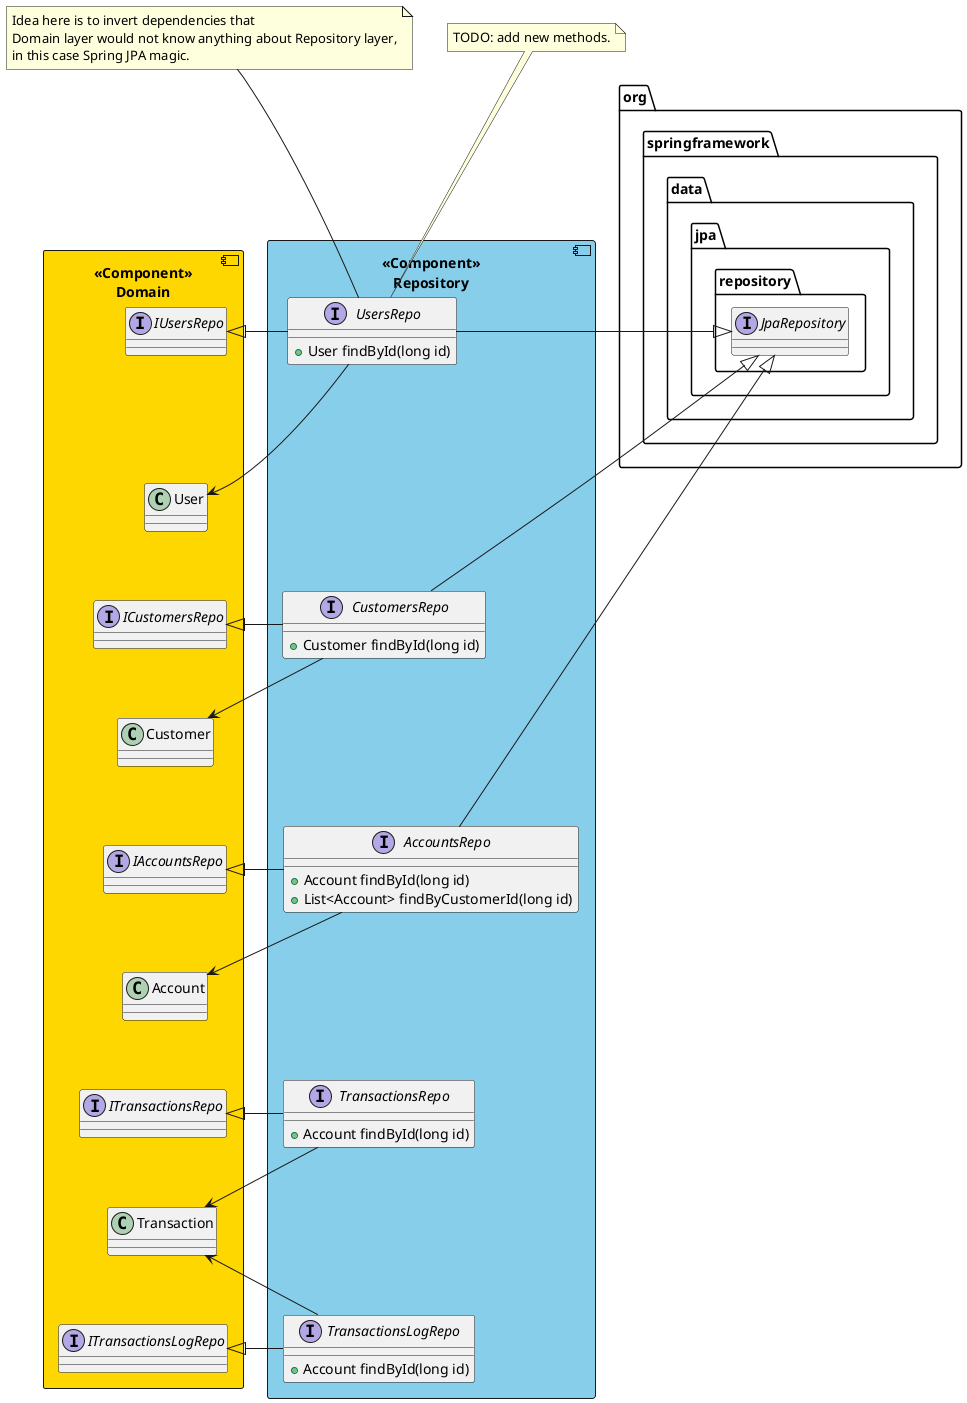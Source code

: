 @startuml ClassRepository

skinparam class {
    BackgroundColor<<Repository>> SkyBlue
    BorderColor<<Repository>> Navy
    BackgroundColor<<Access>> Snow
    BorderColor<<Access>> Plum
    BackgroundColor<<Integration>> SandyBrown
    BorderColor<<Integration>> Tomato
    BackgroundColor<<Domain>> Gold
    BorderColor<<Domain>> Red
}

component "<<Component>>\nRepository" as repository #SkyBlue {
    interface UsersRepo {
        + User findById(long id)
    }

    interface CustomersRepo {
        + Customer findById(long id)
    }

    interface AccountsRepo {
        + Account findById(long id)
        + List<Account> findByCustomerId(long id)
    }

    interface TransactionsRepo {
        + Account findById(long id)
    }

    interface TransactionsLogRepo {
        + Account findById(long id)
    }
}

component "<<Component>>\nDomain" as domain #Gold {
    interface IUsersRepo
    class User
    interface ICustomersRepo
    class Customer
    interface IAccountsRepo
    class Account
    interface ITransactionsRepo
    class Transaction
    interface ITransactionsLogRepo
}

interface org.springframework.data.jpa.repository.JpaRepository

UsersRepo -|> IUsersRepo
UsersRepo --> User
UsersRepo ---[hidden]> CustomersRepo

CustomersRepo -|> ICustomersRepo
CustomersRepo --> Customer
CustomersRepo ---[hidden]> AccountsRepo

AccountsRepo -|> IAccountsRepo
AccountsRepo --> Account
AccountsRepo ---[hidden]> TransactionsRepo

TransactionsRepo -|> ITransactionsRepo
TransactionsRepo --> Transaction
TransactionsRepo ---[hidden]> TransactionsLogRepo

TransactionsLogRepo -|> ITransactionsLogRepo
TransactionsLogRepo -up-> Transaction

IUsersRepo --[hidden]> User
User --[hidden]> ICustomersRepo
ICustomersRepo --[hidden]> Customer
Customer --[hidden]> IAccountsRepo
IAccountsRepo --[hidden]> Account
Account --[hidden]> ITransactionsRepo
ITransactionsRepo --[hidden]> Transaction
Transaction --[hidden]> ITransactionsLogRepo

org.springframework.data.jpa.repository.JpaRepository <|- UsersRepo
org.springframework.data.jpa.repository.JpaRepository <|--- CustomersRepo
org.springframework.data.jpa.repository.JpaRepository <|----- AccountsRepo

note as note1
    TODO: add new methods.
end note

note as note2
    Idea here is to invert dependencies that
    Domain layer would not know anything about Repository layer,
    in this case Spring JPA magic.
end note

UsersRepo -up- note1
UsersRepo -up- note2

@enduml